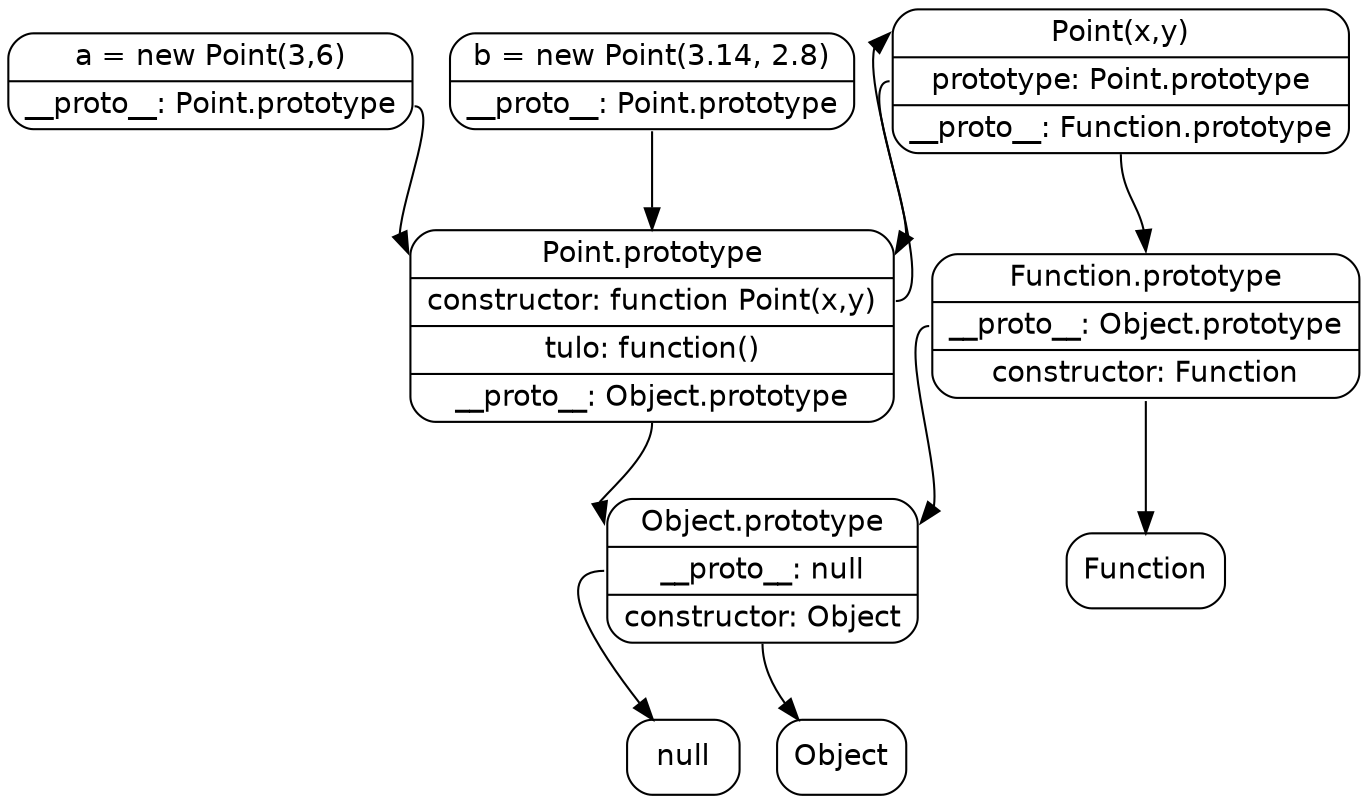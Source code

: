 digraph wiklajs {
  graph [overlap = scale]
  node [
    shape=Mrecord,
    fontname="DejaVu Sans"
  ] // Stylize all nodes

  piste [label="{
  <f0> Point(x,y) |
  <f1> prototype: Point.prototype |
  <f2> __proto__: Function.prototype
  }"];

  piste:f1 -> pisteproto:f0;
  piste:f2 -> functionproto:f0;

  pisteproto [label="{
  <f0> Point.prototype |
  <f1> constructor: function Point(x,y) |
  <f2> tulo: function() |
  <f3> __proto__: Object.prototype
  }"];

  pisteproto:f1 -> piste:f0;
  pisteproto:f3 -> objectproto:f0;


  a [label="{
  <f0> a = new Point(3,6) |
  <f1> __proto__: Point.prototype
  }"];

  a:f1 -> pisteproto:f0;

  b [label="{
  <f0> b = new Point(3.14, 2.8) |
  <f1> __proto__: Point.prototype
  }"];

  b:f1 -> pisteproto:f0;

  functionproto [label="{
  <f0> Function.prototype |
  <f1> __proto__: Object.prototype |
  <f2> constructor: Function
  }"];

  functionproto:f1 -> objectproto:f0;
  functionproto:f2 -> function:f0;

  function [label="{
  <f0> Function
  }"];

  objectproto [label="{
  <f0> Object.prototype |
  <f1> __proto__: null |
  <f2> constructor: Object
  }"]

  objectproto:f1 -> null;
  objectproto:f2 -> object:f0;

  object [label="{
  <f0> Object
  }"]

 null

}
